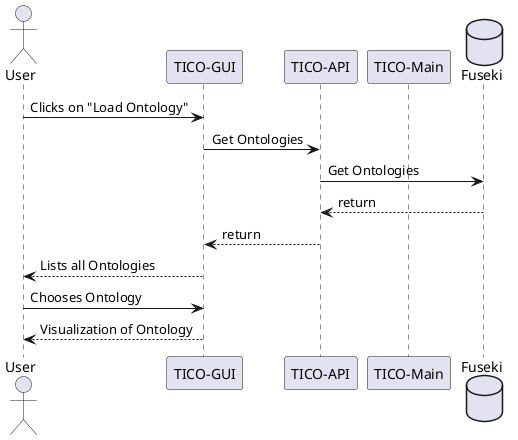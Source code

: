 @startuml
actor User
participant TicoGui as "TICO-GUI"
participant TicoApi as "TICO-API"
participant TicoMain as "TICO-Main"
database Fuseki as "Fuseki"

User -> TicoGui: Clicks on "Load Ontology"
TicoGui -> TicoApi: Get Ontologies
TicoApi -> Fuseki: Get Ontologies
Fuseki --> TicoApi: return
TicoApi --> TicoGui: return
TicoGui --> User: Lists all Ontologies
User -> TicoGui: Chooses Ontology
TicoGui --> User: Visualization of Ontology

@enduml

